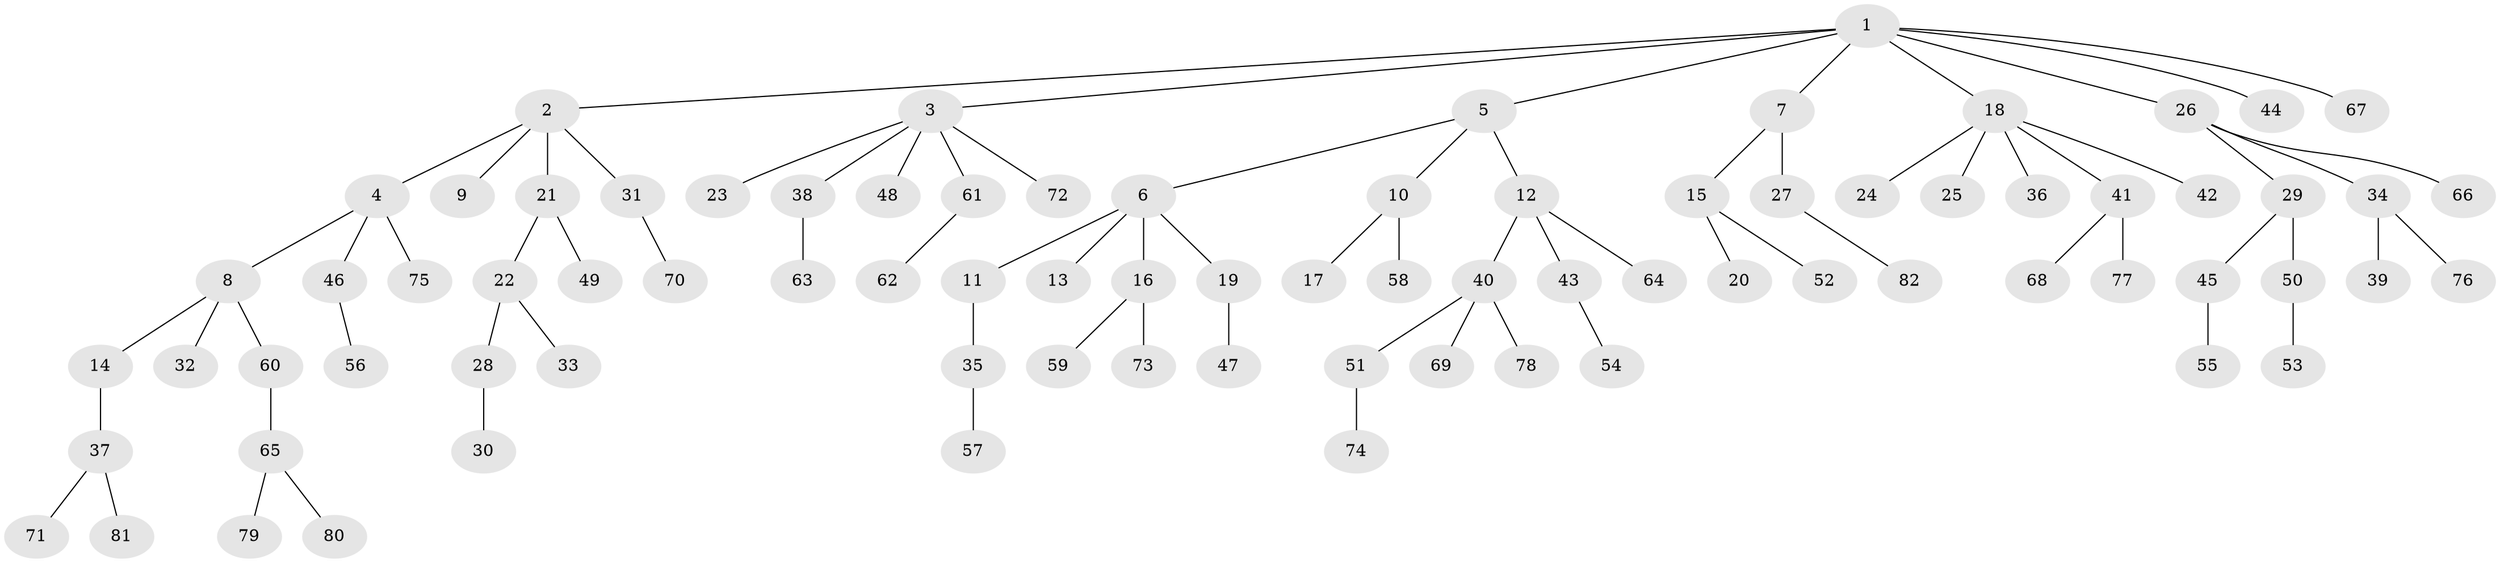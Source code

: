 // coarse degree distribution, {8: 0.041666666666666664, 5: 0.08333333333333333, 1: 0.75, 4: 0.08333333333333333, 2: 0.041666666666666664}
// Generated by graph-tools (version 1.1) at 2025/19/03/04/25 18:19:22]
// undirected, 82 vertices, 81 edges
graph export_dot {
graph [start="1"]
  node [color=gray90,style=filled];
  1;
  2;
  3;
  4;
  5;
  6;
  7;
  8;
  9;
  10;
  11;
  12;
  13;
  14;
  15;
  16;
  17;
  18;
  19;
  20;
  21;
  22;
  23;
  24;
  25;
  26;
  27;
  28;
  29;
  30;
  31;
  32;
  33;
  34;
  35;
  36;
  37;
  38;
  39;
  40;
  41;
  42;
  43;
  44;
  45;
  46;
  47;
  48;
  49;
  50;
  51;
  52;
  53;
  54;
  55;
  56;
  57;
  58;
  59;
  60;
  61;
  62;
  63;
  64;
  65;
  66;
  67;
  68;
  69;
  70;
  71;
  72;
  73;
  74;
  75;
  76;
  77;
  78;
  79;
  80;
  81;
  82;
  1 -- 2;
  1 -- 3;
  1 -- 5;
  1 -- 7;
  1 -- 18;
  1 -- 26;
  1 -- 44;
  1 -- 67;
  2 -- 4;
  2 -- 9;
  2 -- 21;
  2 -- 31;
  3 -- 23;
  3 -- 38;
  3 -- 48;
  3 -- 61;
  3 -- 72;
  4 -- 8;
  4 -- 46;
  4 -- 75;
  5 -- 6;
  5 -- 10;
  5 -- 12;
  6 -- 11;
  6 -- 13;
  6 -- 16;
  6 -- 19;
  7 -- 15;
  7 -- 27;
  8 -- 14;
  8 -- 32;
  8 -- 60;
  10 -- 17;
  10 -- 58;
  11 -- 35;
  12 -- 40;
  12 -- 43;
  12 -- 64;
  14 -- 37;
  15 -- 20;
  15 -- 52;
  16 -- 59;
  16 -- 73;
  18 -- 24;
  18 -- 25;
  18 -- 36;
  18 -- 41;
  18 -- 42;
  19 -- 47;
  21 -- 22;
  21 -- 49;
  22 -- 28;
  22 -- 33;
  26 -- 29;
  26 -- 34;
  26 -- 66;
  27 -- 82;
  28 -- 30;
  29 -- 45;
  29 -- 50;
  31 -- 70;
  34 -- 39;
  34 -- 76;
  35 -- 57;
  37 -- 71;
  37 -- 81;
  38 -- 63;
  40 -- 51;
  40 -- 69;
  40 -- 78;
  41 -- 68;
  41 -- 77;
  43 -- 54;
  45 -- 55;
  46 -- 56;
  50 -- 53;
  51 -- 74;
  60 -- 65;
  61 -- 62;
  65 -- 79;
  65 -- 80;
}

